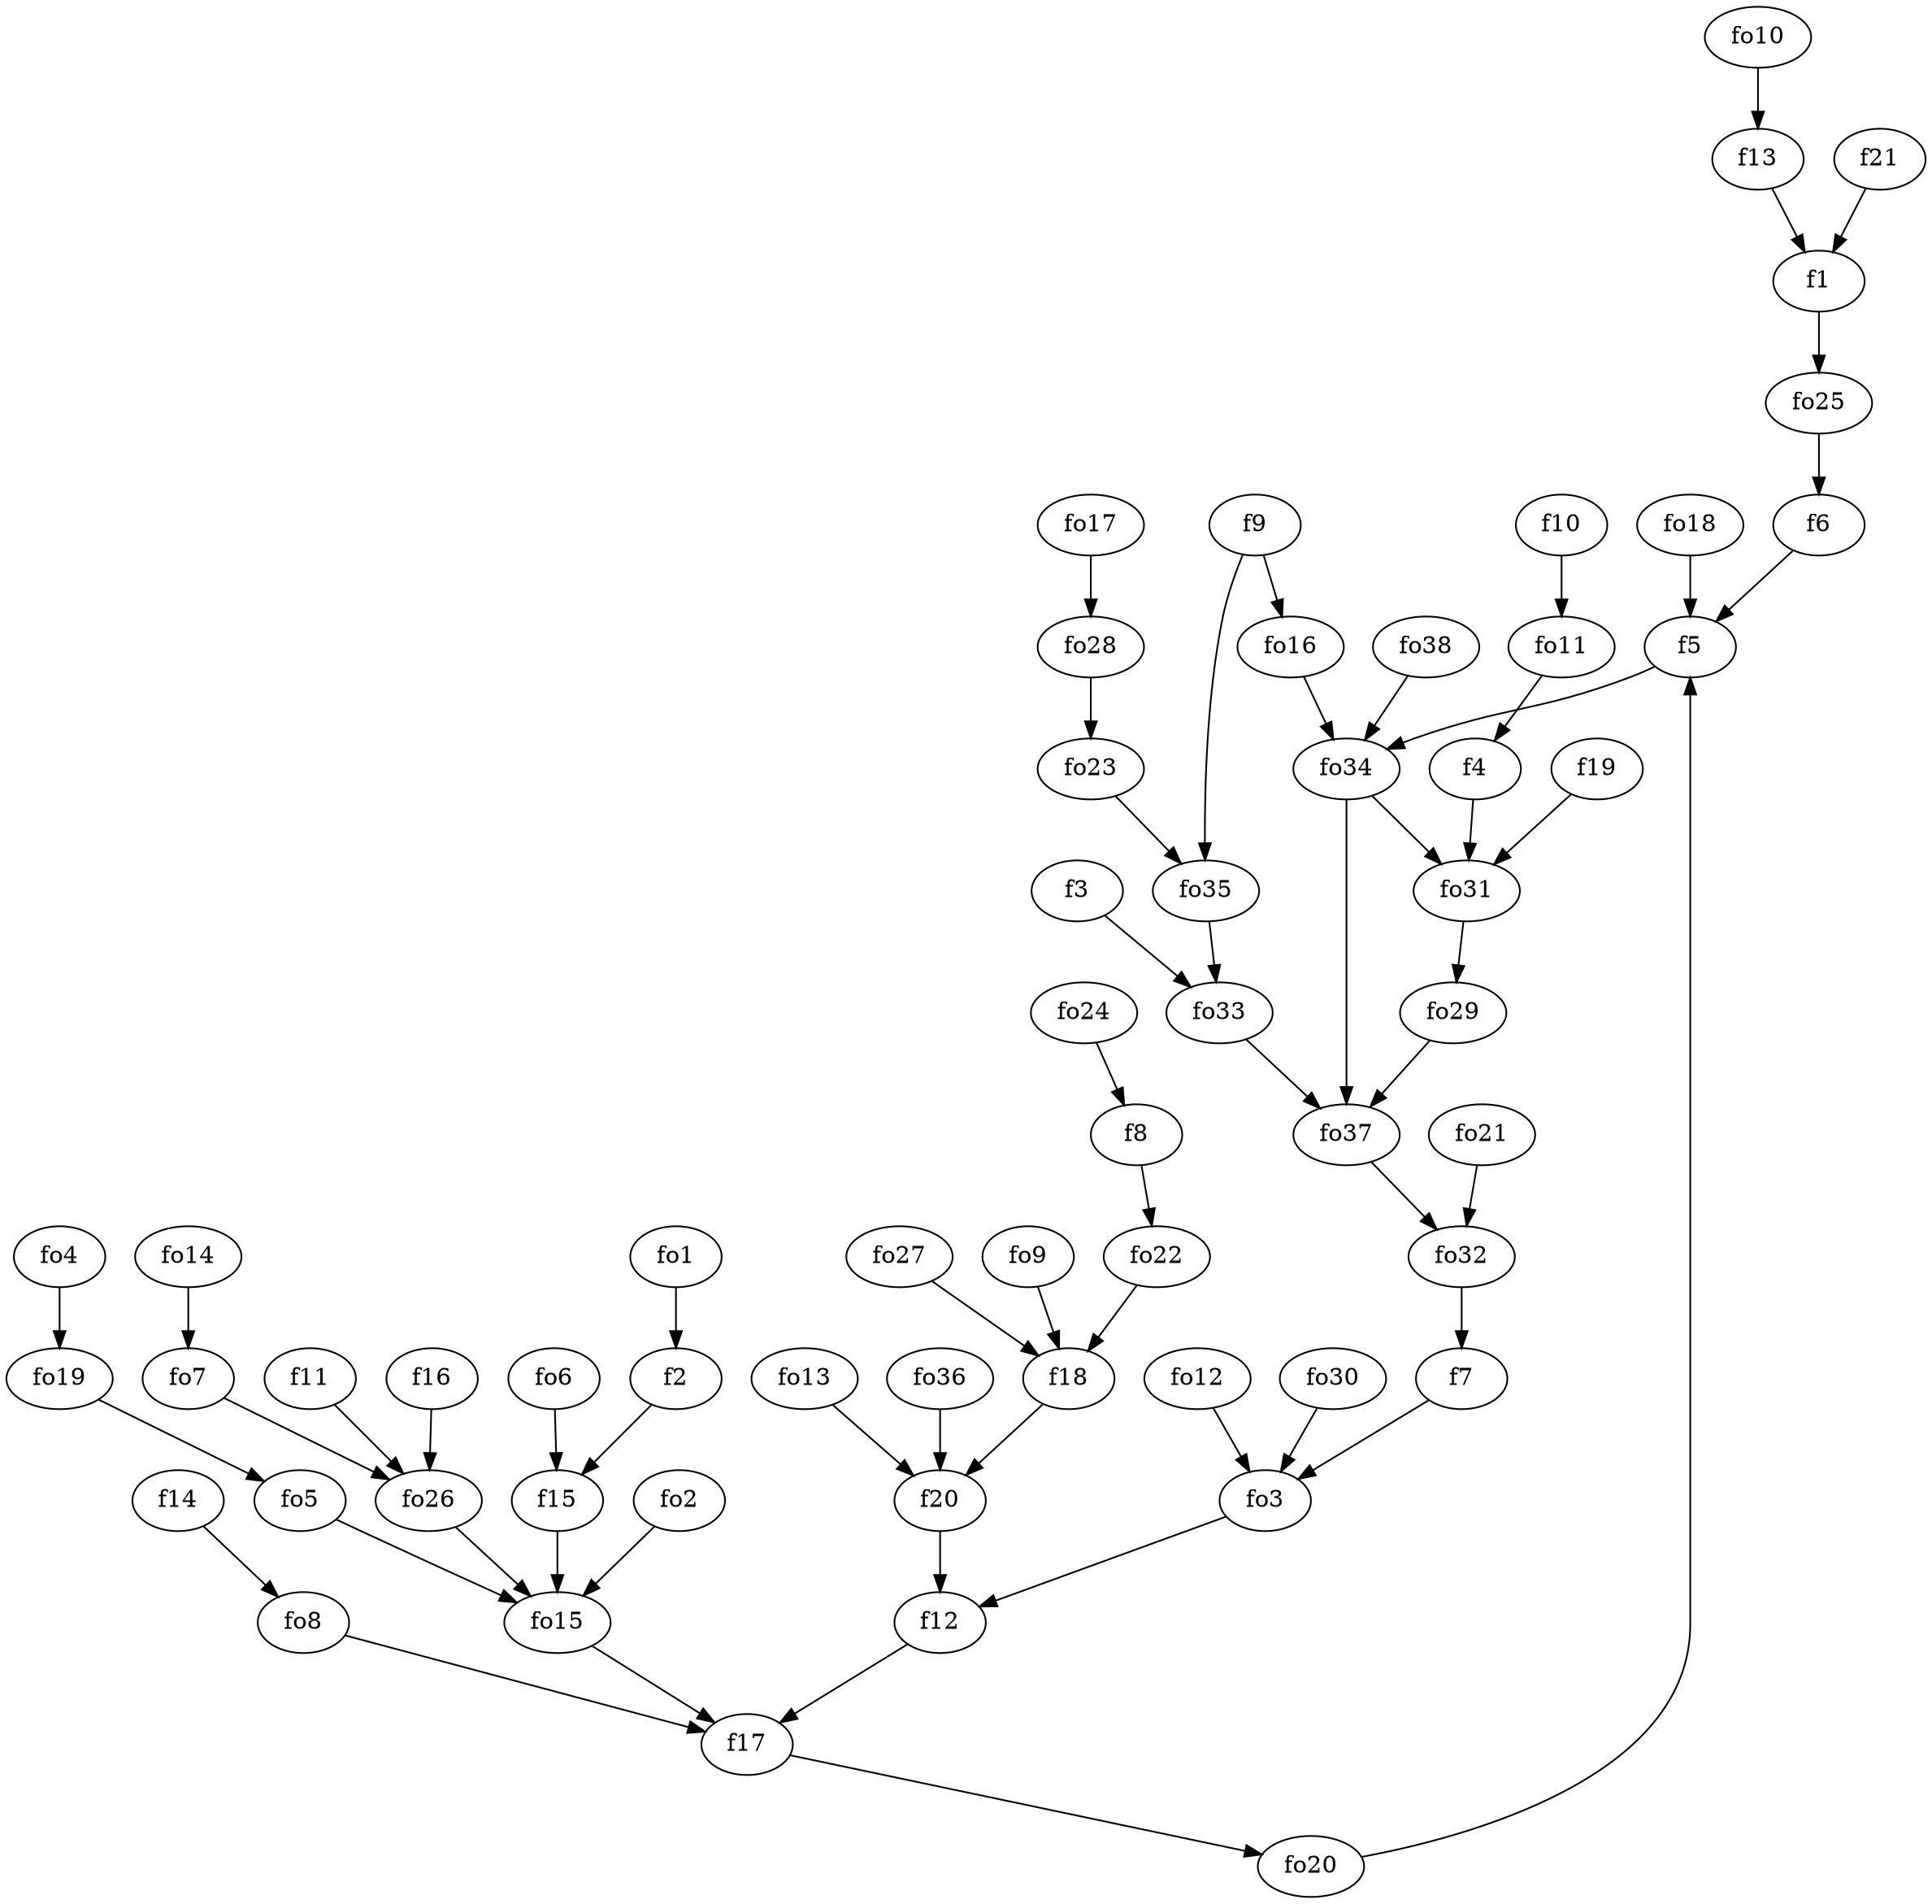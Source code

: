 strict digraph  {
f1;
f2;
f3;
f4;
f5;
f6;
f7;
f8;
f9;
f10;
f11;
f12;
f13;
f14;
f15;
f16;
f17;
f18;
f19;
f20;
f21;
fo1;
fo2;
fo3;
fo4;
fo5;
fo6;
fo7;
fo8;
fo9;
fo10;
fo11;
fo12;
fo13;
fo14;
fo15;
fo16;
fo17;
fo18;
fo19;
fo20;
fo21;
fo22;
fo23;
fo24;
fo25;
fo26;
fo27;
fo28;
fo29;
fo30;
fo31;
fo32;
fo33;
fo34;
fo35;
fo36;
fo37;
fo38;
f1 -> fo25  [weight=2];
f2 -> f15  [weight=2];
f3 -> fo33  [weight=2];
f4 -> fo31  [weight=2];
f5 -> fo34  [weight=2];
f6 -> f5  [weight=2];
f7 -> fo3  [weight=2];
f8 -> fo22  [weight=2];
f9 -> fo35  [weight=2];
f9 -> fo16  [weight=2];
f10 -> fo11  [weight=2];
f11 -> fo26  [weight=2];
f12 -> f17  [weight=2];
f13 -> f1  [weight=2];
f14 -> fo8  [weight=2];
f15 -> fo15  [weight=2];
f16 -> fo26  [weight=2];
f17 -> fo20  [weight=2];
f18 -> f20  [weight=2];
f19 -> fo31  [weight=2];
f20 -> f12  [weight=2];
f21 -> f1  [weight=2];
fo1 -> f2  [weight=2];
fo2 -> fo15  [weight=2];
fo3 -> f12  [weight=2];
fo4 -> fo19  [weight=2];
fo5 -> fo15  [weight=2];
fo6 -> f15  [weight=2];
fo7 -> fo26  [weight=2];
fo8 -> f17  [weight=2];
fo9 -> f18  [weight=2];
fo10 -> f13  [weight=2];
fo11 -> f4  [weight=2];
fo12 -> fo3  [weight=2];
fo13 -> f20  [weight=2];
fo14 -> fo7  [weight=2];
fo15 -> f17  [weight=2];
fo16 -> fo34  [weight=2];
fo17 -> fo28  [weight=2];
fo18 -> f5  [weight=2];
fo19 -> fo5  [weight=2];
fo20 -> f5  [weight=2];
fo21 -> fo32  [weight=2];
fo22 -> f18  [weight=2];
fo23 -> fo35  [weight=2];
fo24 -> f8  [weight=2];
fo25 -> f6  [weight=2];
fo26 -> fo15  [weight=2];
fo27 -> f18  [weight=2];
fo28 -> fo23  [weight=2];
fo29 -> fo37  [weight=2];
fo30 -> fo3  [weight=2];
fo31 -> fo29  [weight=2];
fo32 -> f7  [weight=2];
fo33 -> fo37  [weight=2];
fo34 -> fo37  [weight=2];
fo34 -> fo31  [weight=2];
fo35 -> fo33  [weight=2];
fo36 -> f20  [weight=2];
fo37 -> fo32  [weight=2];
fo38 -> fo34  [weight=2];
}

